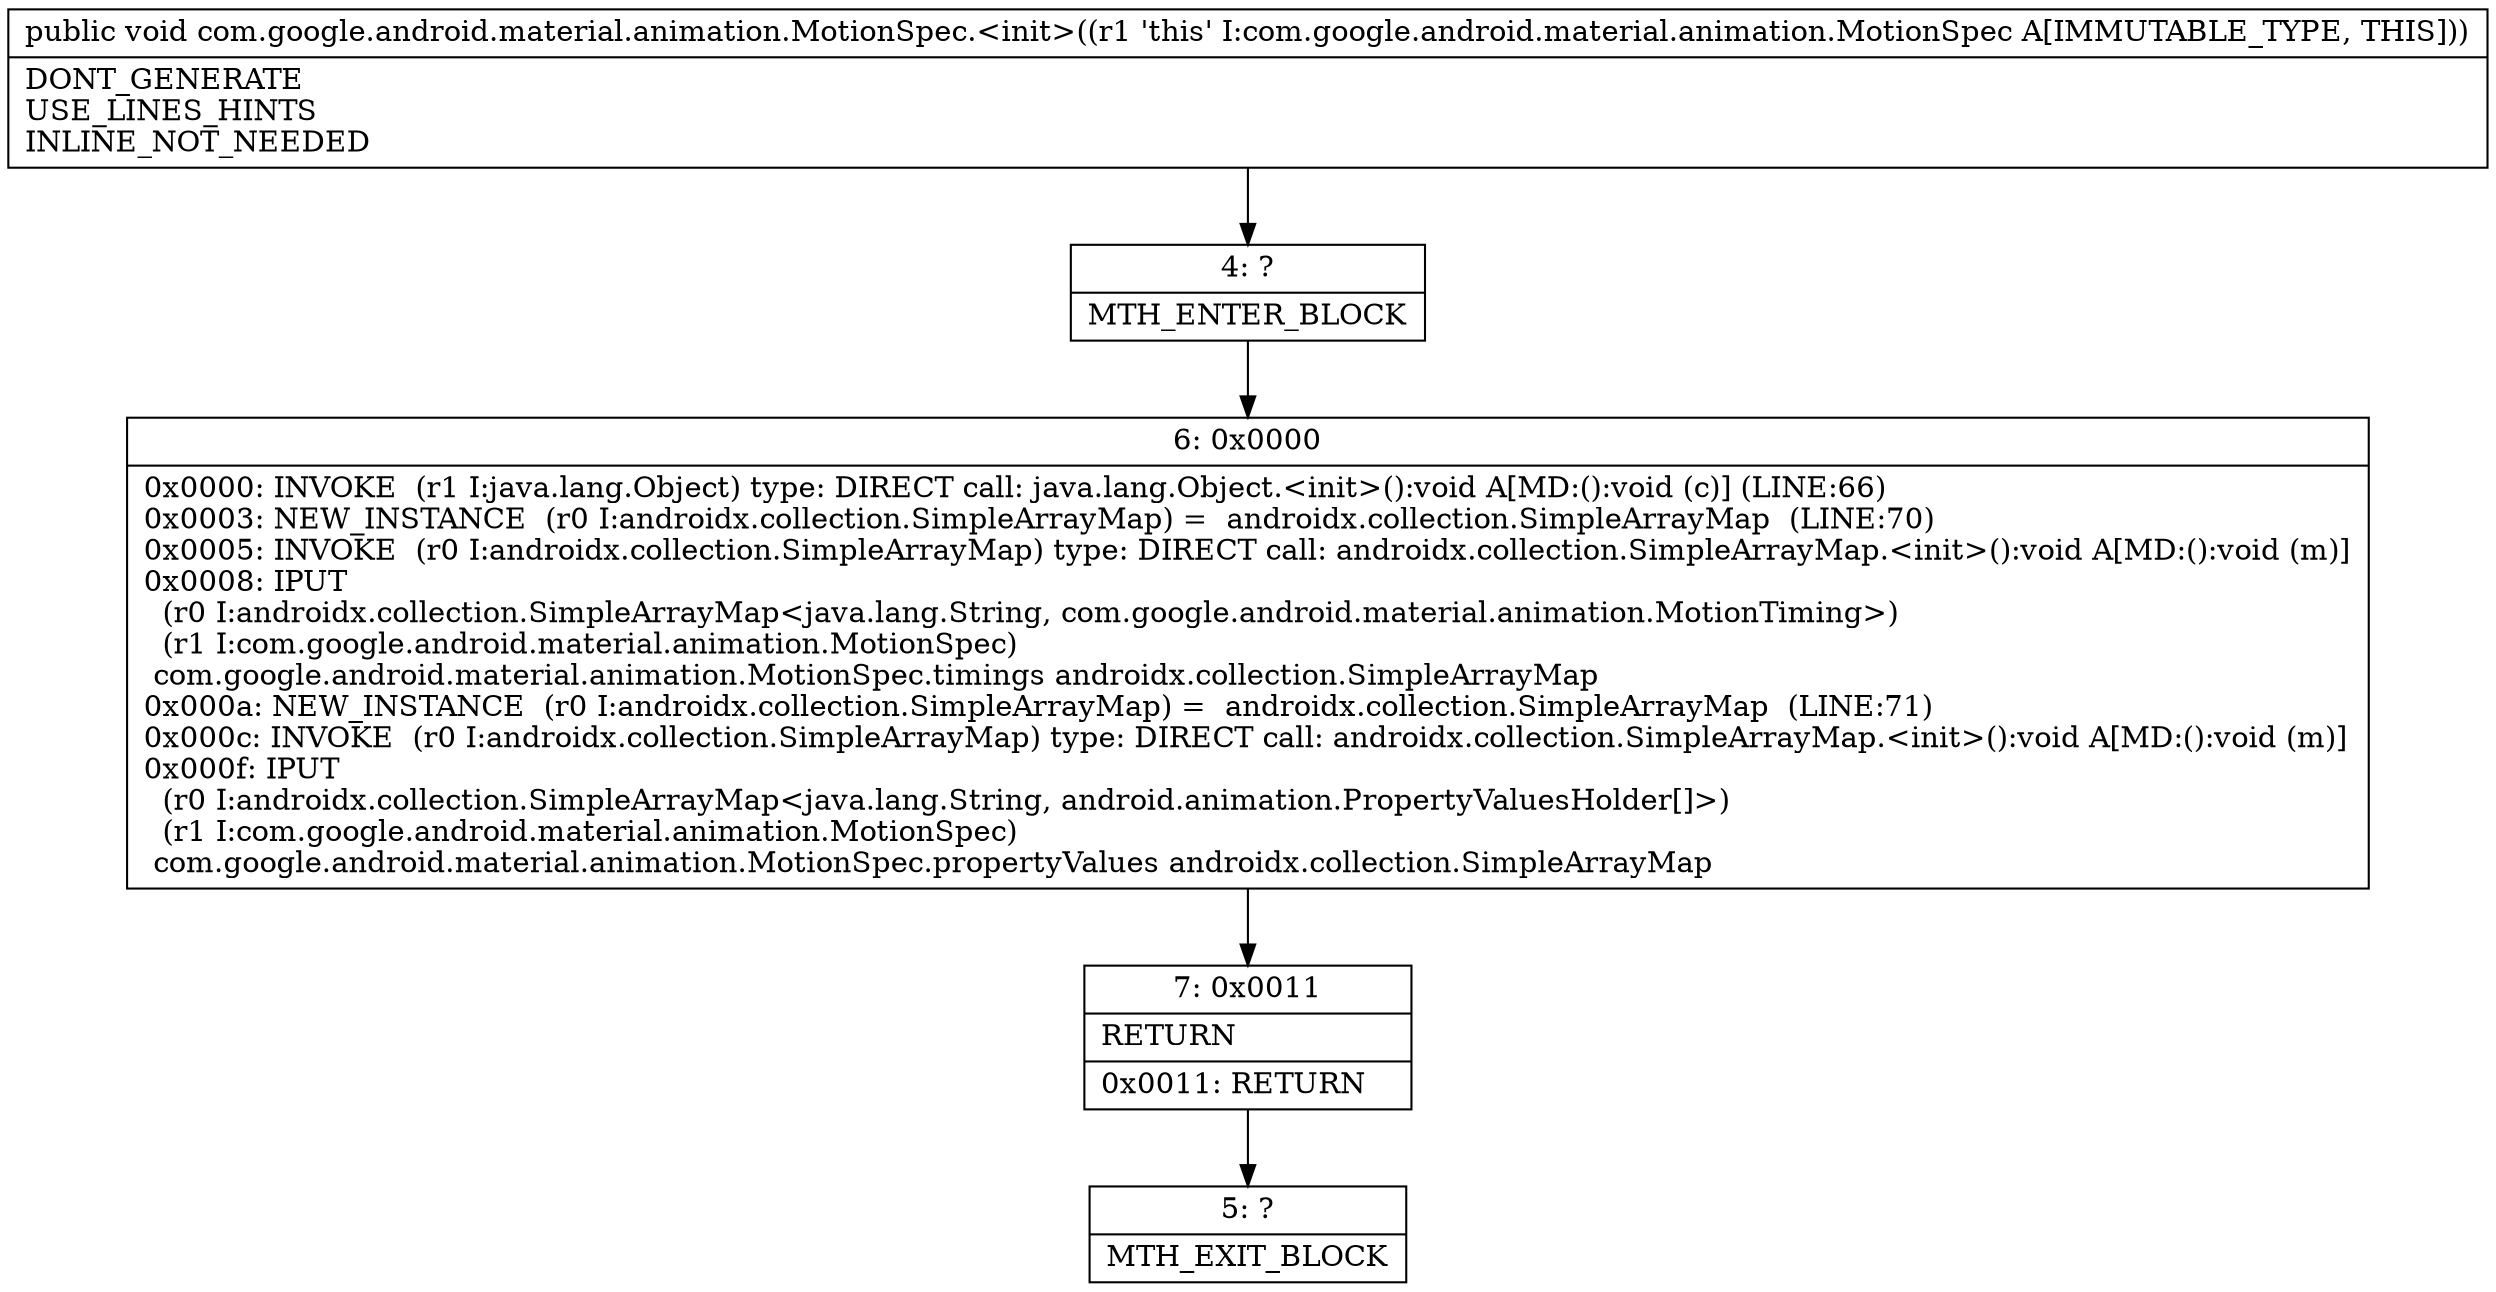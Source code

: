 digraph "CFG forcom.google.android.material.animation.MotionSpec.\<init\>()V" {
Node_4 [shape=record,label="{4\:\ ?|MTH_ENTER_BLOCK\l}"];
Node_6 [shape=record,label="{6\:\ 0x0000|0x0000: INVOKE  (r1 I:java.lang.Object) type: DIRECT call: java.lang.Object.\<init\>():void A[MD:():void (c)] (LINE:66)\l0x0003: NEW_INSTANCE  (r0 I:androidx.collection.SimpleArrayMap) =  androidx.collection.SimpleArrayMap  (LINE:70)\l0x0005: INVOKE  (r0 I:androidx.collection.SimpleArrayMap) type: DIRECT call: androidx.collection.SimpleArrayMap.\<init\>():void A[MD:():void (m)]\l0x0008: IPUT  \l  (r0 I:androidx.collection.SimpleArrayMap\<java.lang.String, com.google.android.material.animation.MotionTiming\>)\l  (r1 I:com.google.android.material.animation.MotionSpec)\l com.google.android.material.animation.MotionSpec.timings androidx.collection.SimpleArrayMap \l0x000a: NEW_INSTANCE  (r0 I:androidx.collection.SimpleArrayMap) =  androidx.collection.SimpleArrayMap  (LINE:71)\l0x000c: INVOKE  (r0 I:androidx.collection.SimpleArrayMap) type: DIRECT call: androidx.collection.SimpleArrayMap.\<init\>():void A[MD:():void (m)]\l0x000f: IPUT  \l  (r0 I:androidx.collection.SimpleArrayMap\<java.lang.String, android.animation.PropertyValuesHolder[]\>)\l  (r1 I:com.google.android.material.animation.MotionSpec)\l com.google.android.material.animation.MotionSpec.propertyValues androidx.collection.SimpleArrayMap \l}"];
Node_7 [shape=record,label="{7\:\ 0x0011|RETURN\l|0x0011: RETURN   \l}"];
Node_5 [shape=record,label="{5\:\ ?|MTH_EXIT_BLOCK\l}"];
MethodNode[shape=record,label="{public void com.google.android.material.animation.MotionSpec.\<init\>((r1 'this' I:com.google.android.material.animation.MotionSpec A[IMMUTABLE_TYPE, THIS]))  | DONT_GENERATE\lUSE_LINES_HINTS\lINLINE_NOT_NEEDED\l}"];
MethodNode -> Node_4;Node_4 -> Node_6;
Node_6 -> Node_7;
Node_7 -> Node_5;
}

